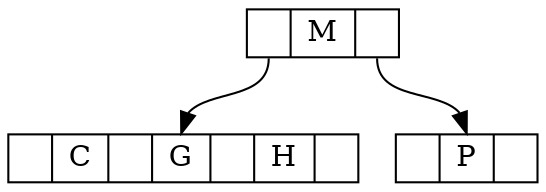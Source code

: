 digraph one {
	node [shape = record, height=.1];
	node0[label = "<f0> | <f1> M | <f2> "];
	node1[label = "<f0> | <f1> C || <f2> G ||<f3> H | <f4> "];
	node2[label = "<f0> | <f1> P | <f2> "];
	
	"node0":f0 -> "node1":f2;
	"node0":f2 -> "node2":f1;
}